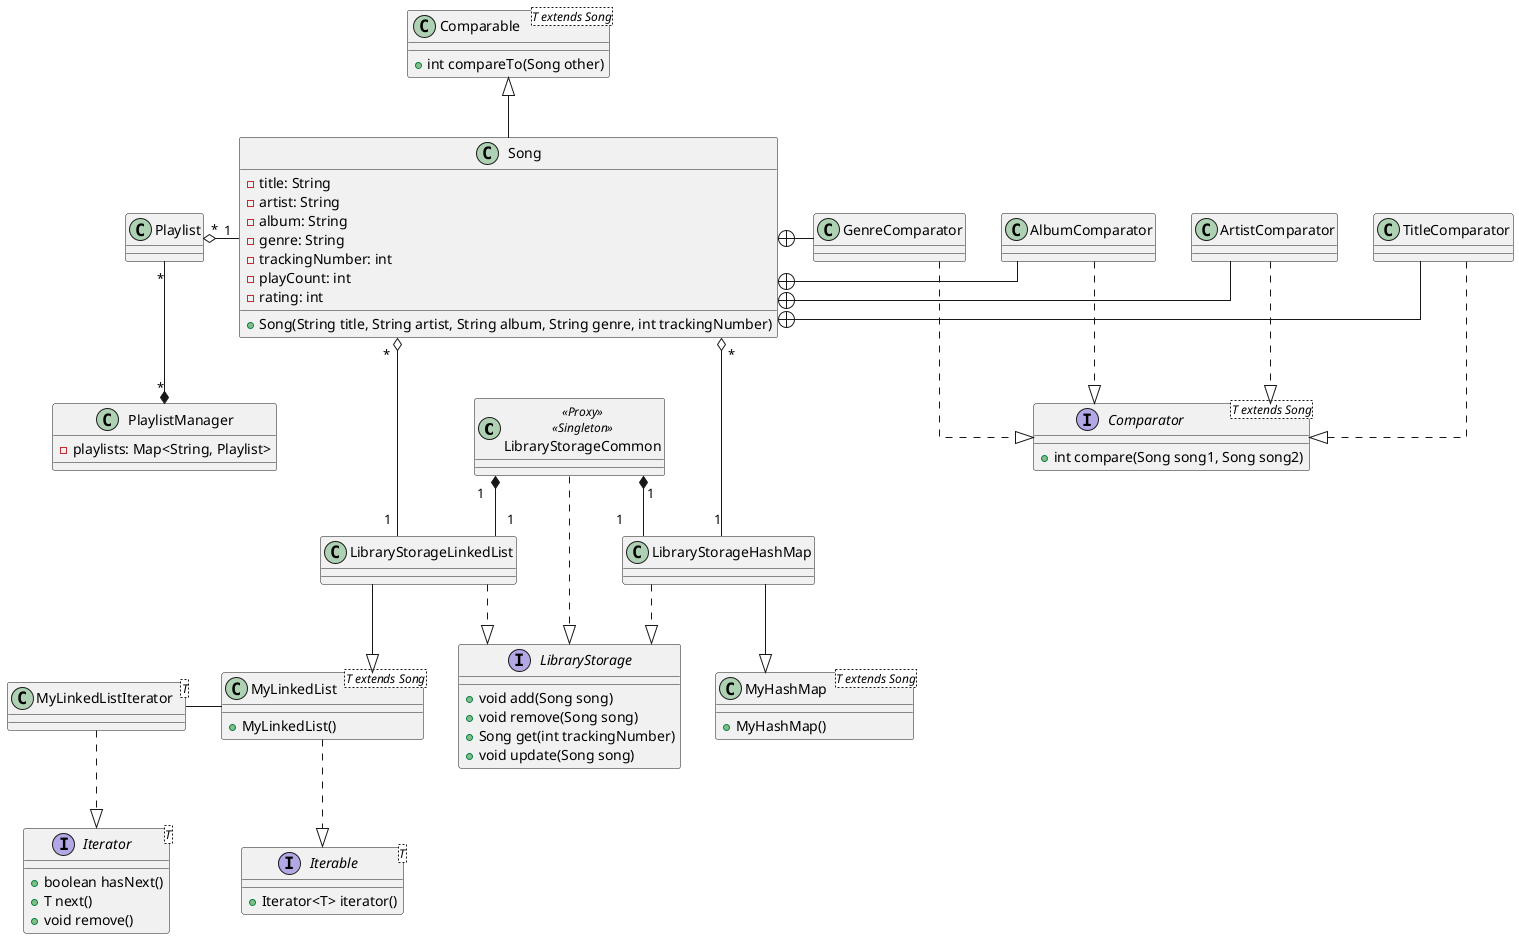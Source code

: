 @startuml
skinparam linetype ortho

'Relationships
LibraryStorageCommon "1" *-- "1" LibraryStorageLinkedList
LibraryStorageCommon "1" *-- "1" LibraryStorageHashMap
LibraryStorageCommon ..|> LibraryStorage

Playlist "*" --* "*" PlaylistManager
Playlist "*" o- "1" Song

LibraryStorageHashMap ..|> LibraryStorage
LibraryStorageHashMap --|> MyHashMap
Song "*" o--- "1" LibraryStorageHashMap

LibraryStorageLinkedList ..|> LibraryStorage
LibraryStorageLinkedList --|> MyLinkedList
Song "*" o--- "1" LibraryStorageLinkedList

MyLinkedListIterator - MyLinkedList
MyLinkedListIterator ..|> Iterator
MyLinkedList ..|> Iterable

Comparable <|-- Song

TitleComparator ..|> Comparator
Song +- TitleComparator
ArtistComparator ..|> Comparator
Song +- ArtistComparator
AlbumComparator ..|> Comparator
Song +- AlbumComparator
GenreComparator ..|> Comparator
Song +- GenreComparator


class Comparable<T extends Song> {
    + int compareTo(Song other)
}

interface Comparator<T extends Song> {
    + int compare(Song song1, Song song2)
}

class LibraryStorageCommon <<Proxy>> <<Singleton>>

interface LibraryStorage {
    + void add(Song song)
    + void remove(Song song)
    + Song get(int trackingNumber)
    + void update(Song song)
}

'Linked list
class LibraryStorageLinkedList

class MyLinkedList<T extends Song> {
    + MyLinkedList()
}

class MyLinkedListIterator<T>

interface Iterable<T> {
    + Iterator<T> iterator()
}

interface Iterator<T> {
    + boolean hasNext()
    + T next()
    + void remove()
}

'Hash map

class LibraryStorageHashMap

class MyHashMap<T extends Song> {
    + MyHashMap()
}

'Song

class Song {
    - title: String
    - artist: String
    - album: String
    - genre: String
    - trackingNumber: int
    - playCount: int
    - rating: int
    + Song(String title, String artist, String album, String genre, int trackingNumber)
}

'Playlists

class PlaylistManager {
    - playlists: Map<String, Playlist>
}

@enduml
